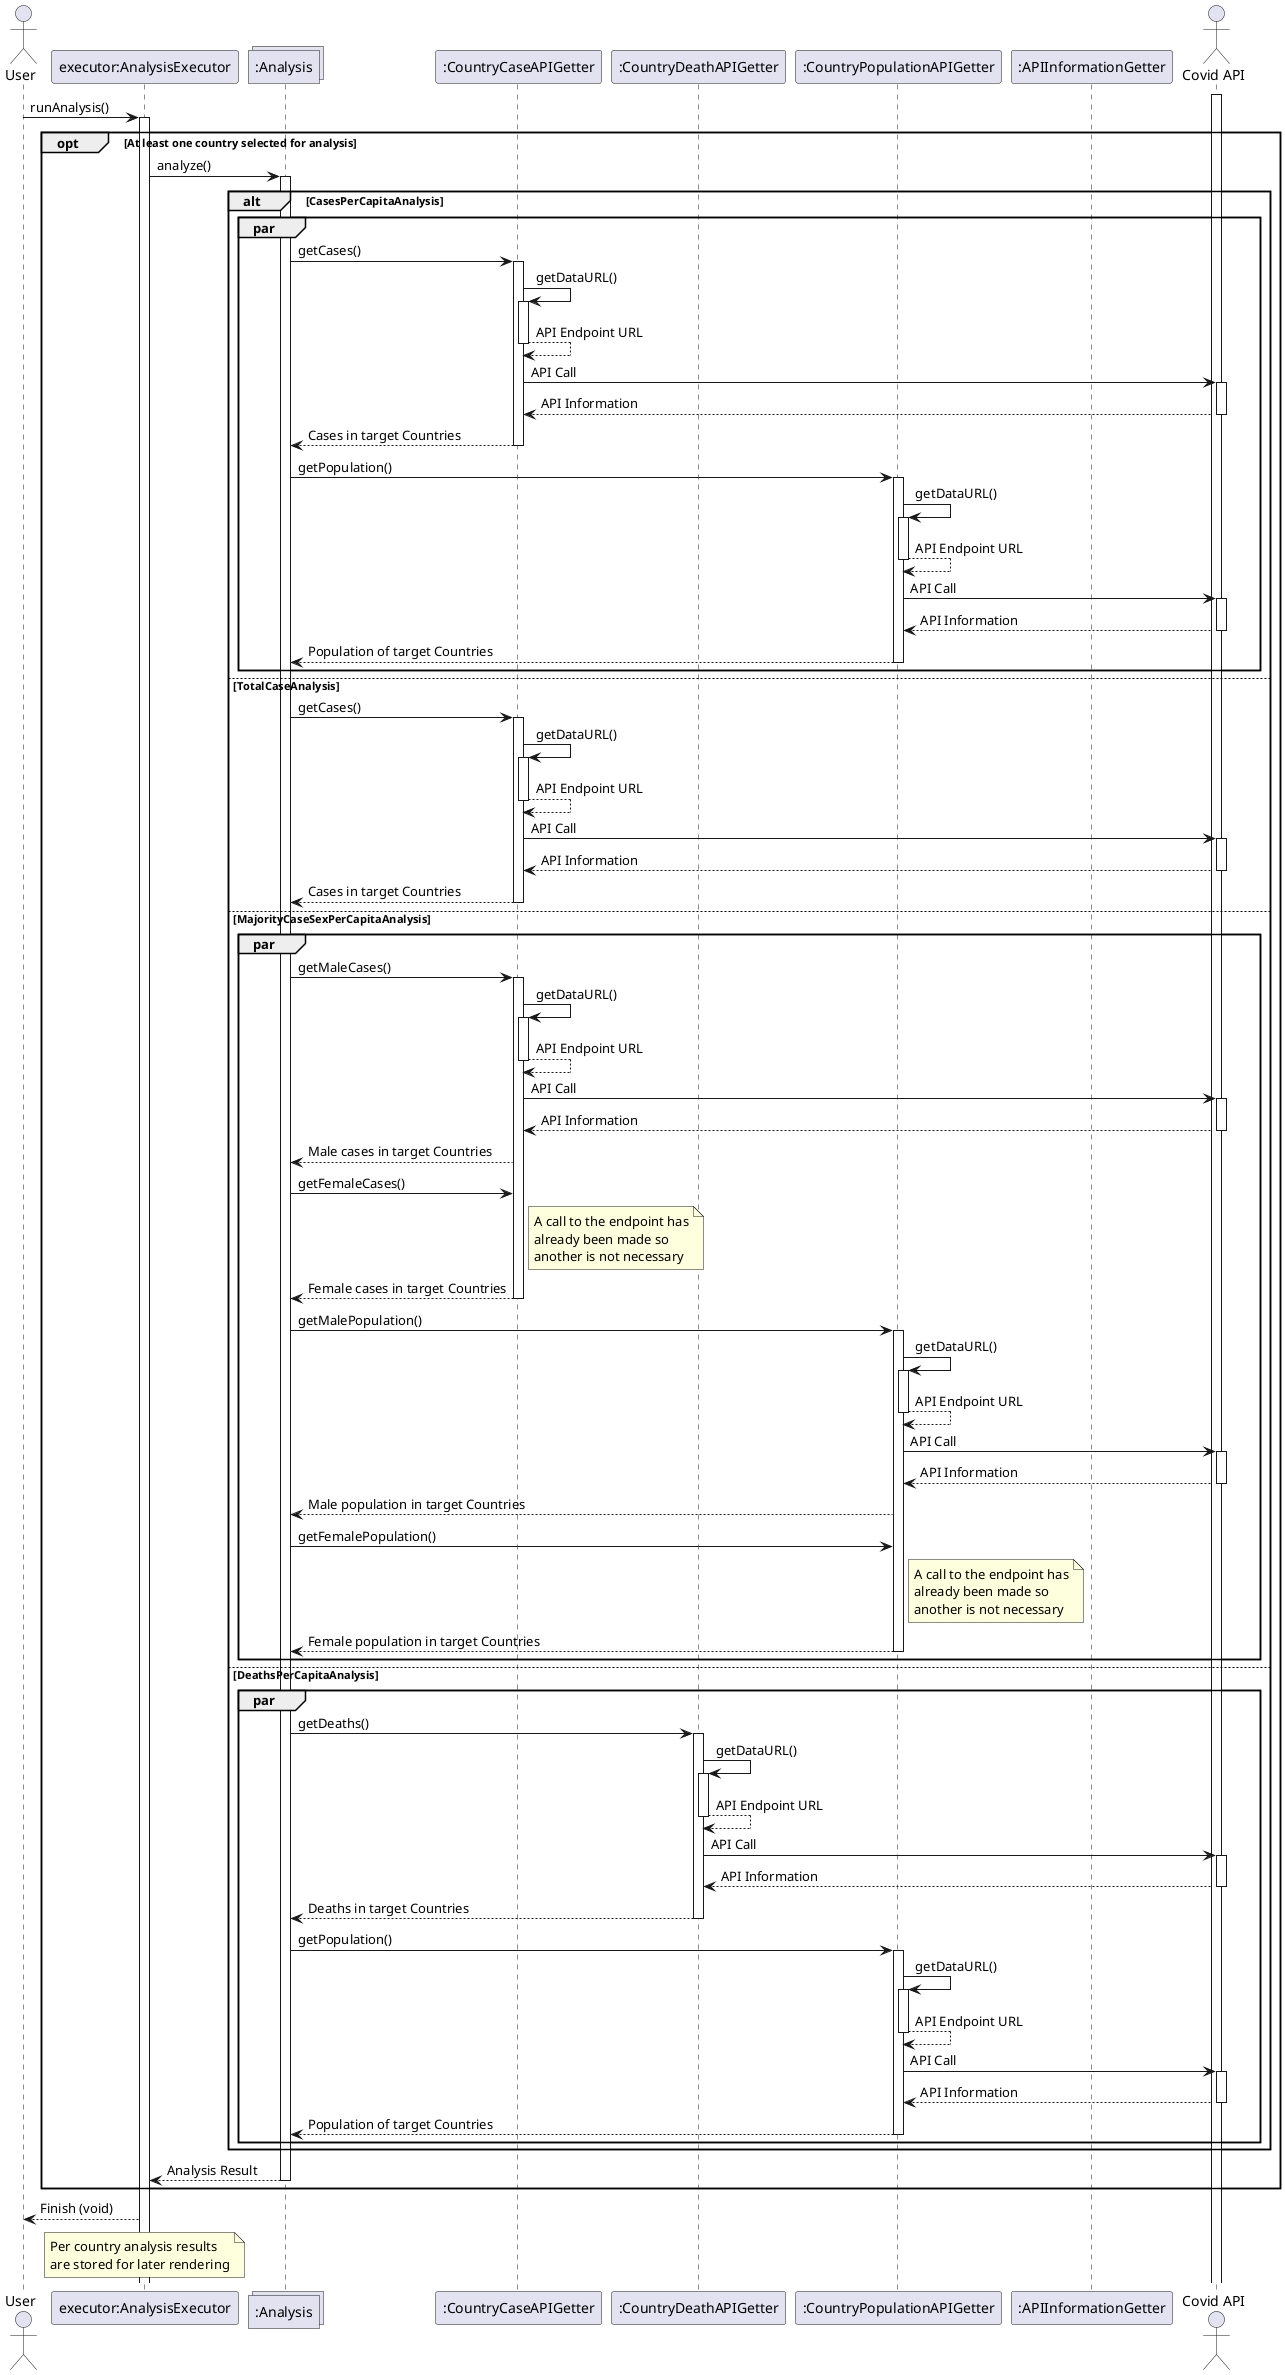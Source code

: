 @startuml
actor User
participant "executor:AnalysisExecutor" as Executor
collections ":Analysis" as Analysis
participant ":CountryCaseAPIGetter" as CountryCaseAPIGetter
participant ":CountryDeathAPIGetter" as CountryDeathAPIGetter
participant ":CountryPopulationAPIGetter" as CountryPopulationAPIGetter
participant ":APIInformationGetter" as APIInformationGetter
actor "Covid API" as API
activate API
autoactivate on
User -> Executor: runAnalysis()
opt At least one country selected for analysis
    Executor -> Analysis: analyze()
        alt CasesPerCapitaAnalysis
            group par
                Analysis -> CountryCaseAPIGetter: getCases()
                    CountryCaseAPIGetter -> CountryCaseAPIGetter: getDataURL()
                    return API Endpoint URL
                    CountryCaseAPIGetter -> API: API Call
                    return API Information
                return Cases in target Countries
                Analysis -> CountryPopulationAPIGetter: getPopulation()
                    CountryPopulationAPIGetter -> CountryPopulationAPIGetter: getDataURL()
                    return API Endpoint URL
                    CountryPopulationAPIGetter -> API: API Call
                    return API Information
                return Population of target Countries
            end
        else TotalCaseAnalysis
            Analysis -> CountryCaseAPIGetter: getCases()
                CountryCaseAPIGetter -> CountryCaseAPIGetter: getDataURL()
                return API Endpoint URL
                CountryCaseAPIGetter -> API: API Call
                return API Information
            return Cases in target Countries
        else MajorityCaseSexPerCapitaAnalysis
            group par
                Analysis -> CountryCaseAPIGetter: getMaleCases()
                    CountryCaseAPIGetter -> CountryCaseAPIGetter: getDataURL()
                    return API Endpoint URL
                    CountryCaseAPIGetter -> API: API Call
                    autoactivate off
                    return API Information

                CountryCaseAPIGetter --> Analysis: Male cases in target Countries

                Analysis -> CountryCaseAPIGetter: getFemaleCases()
                        note right of CountryCaseAPIGetter: A call to the endpoint has\nalready been made so\nanother is not necessary
                return Female cases in target Countries
                autoactivate on
                Analysis -> CountryPopulationAPIGetter: getMalePopulation()
                    CountryPopulationAPIGetter -> CountryPopulationAPIGetter: getDataURL()
                    return API Endpoint URL
                    CountryPopulationAPIGetter -> API: API Call
                    autoactivate off
                    return API Information
                    autoactivate on
                autoactivate off
                CountryPopulationAPIGetter --> Analysis: Male population in target Countries
                Analysis -> CountryPopulationAPIGetter: getFemalePopulation()
                    note right of CountryPopulationAPIGetter: A call to the endpoint has\nalready been made so\nanother is not necessary
                autoactivate on
                return Female population in target Countries
            end
        else DeathsPerCapitaAnalysis
            group par
                Analysis -> CountryDeathAPIGetter: getDeaths()
                    CountryDeathAPIGetter -> CountryDeathAPIGetter: getDataURL()
                    return API Endpoint URL
                    CountryDeathAPIGetter -> API: API Call
                    return API Information
                return Deaths in target Countries
                Analysis -> CountryPopulationAPIGetter: getPopulation()
                    CountryPopulationAPIGetter -> CountryPopulationAPIGetter: getDataURL()
                    return API Endpoint URL
                    CountryPopulationAPIGetter -> API: API Call
                    return API Information
                return Population of target Countries
            end
        end
    return Analysis Result
end
autoactivate off
Executor --> User: Finish (void)
note over Executor: Per country analysis results\nare stored for later rendering
@enduml